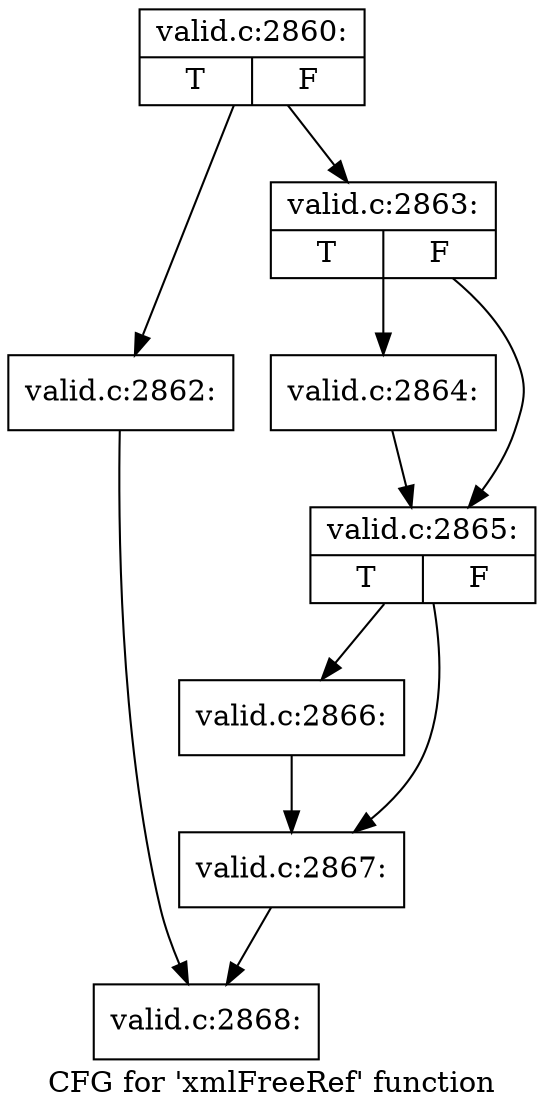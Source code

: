 digraph "CFG for 'xmlFreeRef' function" {
	label="CFG for 'xmlFreeRef' function";

	Node0x55fa50fe4b30 [shape=record,label="{valid.c:2860:|{<s0>T|<s1>F}}"];
	Node0x55fa50fe4b30 -> Node0x55fa50fe78b0;
	Node0x55fa50fe4b30 -> Node0x55fa50fe7900;
	Node0x55fa50fe78b0 [shape=record,label="{valid.c:2862:}"];
	Node0x55fa50fe78b0 -> Node0x55fa50fe4b80;
	Node0x55fa50fe7900 [shape=record,label="{valid.c:2863:|{<s0>T|<s1>F}}"];
	Node0x55fa50fe7900 -> Node0x55fa50fe7c50;
	Node0x55fa50fe7900 -> Node0x55fa50fe7ca0;
	Node0x55fa50fe7c50 [shape=record,label="{valid.c:2864:}"];
	Node0x55fa50fe7c50 -> Node0x55fa50fe7ca0;
	Node0x55fa50fe7ca0 [shape=record,label="{valid.c:2865:|{<s0>T|<s1>F}}"];
	Node0x55fa50fe7ca0 -> Node0x55fa50fe8320;
	Node0x55fa50fe7ca0 -> Node0x55fa50fe8370;
	Node0x55fa50fe8320 [shape=record,label="{valid.c:2866:}"];
	Node0x55fa50fe8320 -> Node0x55fa50fe8370;
	Node0x55fa50fe8370 [shape=record,label="{valid.c:2867:}"];
	Node0x55fa50fe8370 -> Node0x55fa50fe4b80;
	Node0x55fa50fe4b80 [shape=record,label="{valid.c:2868:}"];
}
